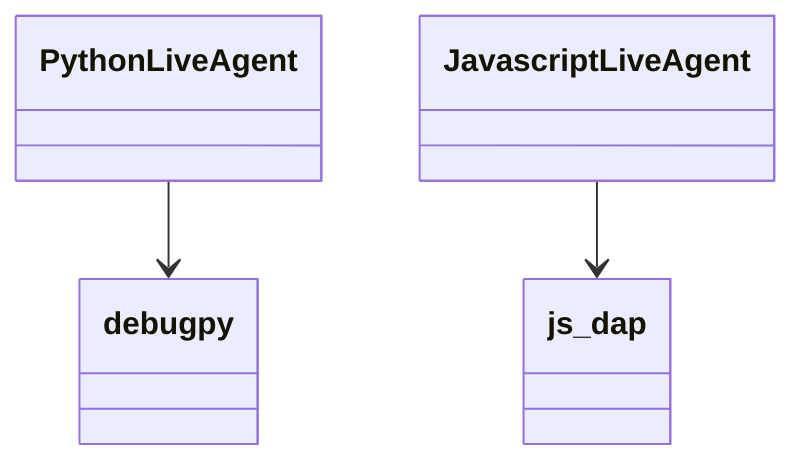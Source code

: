 classDiagram

    PythonLiveAgent --> debugpy
    JavascriptLiveAgent --> js_dap


    class PythonLiveAgent
    class JavascriptLiveAgent